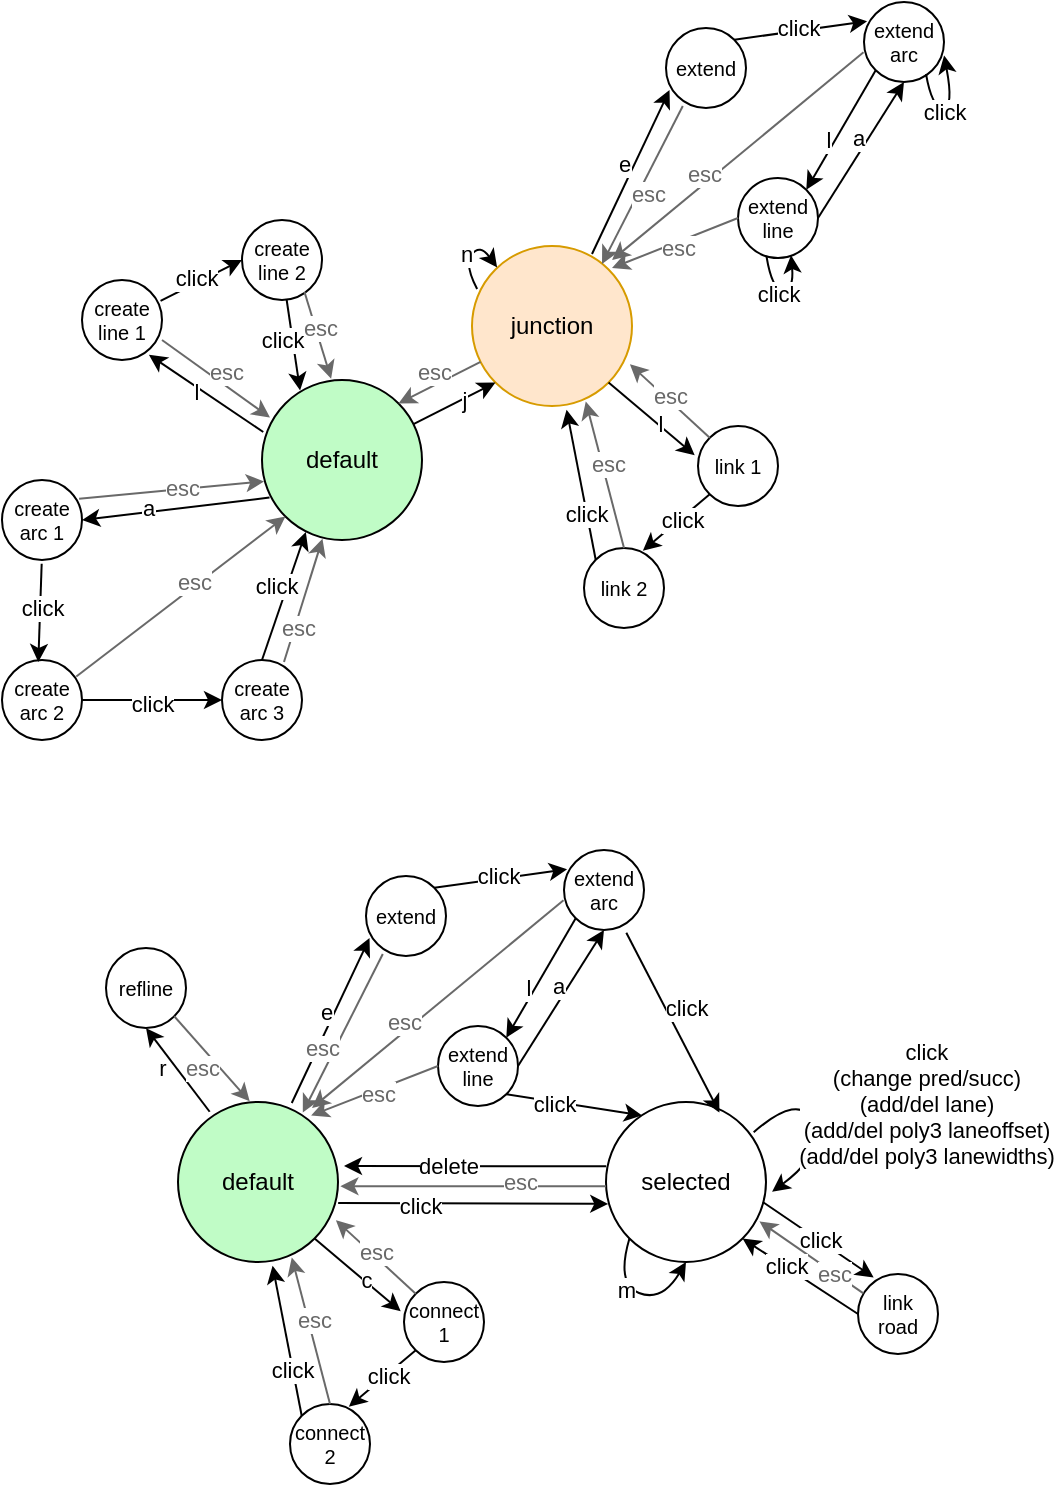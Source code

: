 <mxfile version="21.1.2" type="device">
  <diagram name="페이지-1" id="P8X3MTgk2YeF2idY-879">
    <mxGraphModel dx="477" dy="957" grid="0" gridSize="10" guides="1" tooltips="1" connect="1" arrows="1" fold="1" page="1" pageScale="1" pageWidth="827" pageHeight="1169" math="0" shadow="0">
      <root>
        <mxCell id="0" />
        <mxCell id="1" parent="0" />
        <mxCell id="Wy4BCRka2XQ0IbTexJsx-1" value="default" style="ellipse;whiteSpace=wrap;html=1;aspect=fixed;fillColor=#C0FCC6;" parent="1" vertex="1">
          <mxGeometry x="200" y="520" width="80" height="80" as="geometry" />
        </mxCell>
        <mxCell id="Wy4BCRka2XQ0IbTexJsx-3" value="create arc 3" style="ellipse;whiteSpace=wrap;html=1;aspect=fixed;fontSize=10;" parent="1" vertex="1">
          <mxGeometry x="180" y="660" width="40" height="40" as="geometry" />
        </mxCell>
        <mxCell id="Wy4BCRka2XQ0IbTexJsx-11" value="create arc 1" style="ellipse;whiteSpace=wrap;html=1;aspect=fixed;fontSize=10;" parent="1" vertex="1">
          <mxGeometry x="70" y="570" width="40" height="40" as="geometry" />
        </mxCell>
        <mxCell id="Wy4BCRka2XQ0IbTexJsx-12" value="" style="endArrow=classic;html=1;rounded=0;exitX=0.047;exitY=0.735;exitDx=0;exitDy=0;entryX=1;entryY=0.5;entryDx=0;entryDy=0;exitPerimeter=0;" parent="1" source="Wy4BCRka2XQ0IbTexJsx-1" target="Wy4BCRka2XQ0IbTexJsx-11" edge="1">
          <mxGeometry width="50" height="50" relative="1" as="geometry">
            <mxPoint x="450" y="570" as="sourcePoint" />
            <mxPoint x="530" y="570" as="targetPoint" />
          </mxGeometry>
        </mxCell>
        <mxCell id="Wy4BCRka2XQ0IbTexJsx-13" value="a" style="edgeLabel;html=1;align=center;verticalAlign=middle;resizable=0;points=[];" parent="Wy4BCRka2XQ0IbTexJsx-12" vertex="1" connectable="0">
          <mxGeometry x="0.16" y="-1" relative="1" as="geometry">
            <mxPoint x="-6" y="-1" as="offset" />
          </mxGeometry>
        </mxCell>
        <mxCell id="Wy4BCRka2XQ0IbTexJsx-14" value="create arc 2" style="ellipse;whiteSpace=wrap;html=1;aspect=fixed;fontSize=10;" parent="1" vertex="1">
          <mxGeometry x="70" y="660" width="40" height="40" as="geometry" />
        </mxCell>
        <mxCell id="Wy4BCRka2XQ0IbTexJsx-15" value="" style="endArrow=classic;html=1;rounded=0;exitX=0.496;exitY=1.046;exitDx=0;exitDy=0;entryX=0.454;entryY=0.025;entryDx=0;entryDy=0;entryPerimeter=0;exitPerimeter=0;" parent="1" source="Wy4BCRka2XQ0IbTexJsx-11" target="Wy4BCRka2XQ0IbTexJsx-14" edge="1">
          <mxGeometry width="50" height="50" relative="1" as="geometry">
            <mxPoint x="290" y="570" as="sourcePoint" />
            <mxPoint x="370" y="570" as="targetPoint" />
          </mxGeometry>
        </mxCell>
        <mxCell id="Wy4BCRka2XQ0IbTexJsx-16" value="click" style="edgeLabel;html=1;align=center;verticalAlign=middle;resizable=0;points=[];" parent="Wy4BCRka2XQ0IbTexJsx-15" vertex="1" connectable="0">
          <mxGeometry x="0.152" relative="1" as="geometry">
            <mxPoint x="1" y="-7" as="offset" />
          </mxGeometry>
        </mxCell>
        <mxCell id="Wy4BCRka2XQ0IbTexJsx-17" value="" style="endArrow=classic;html=1;rounded=0;exitX=1;exitY=0.5;exitDx=0;exitDy=0;entryX=0;entryY=0.5;entryDx=0;entryDy=0;" parent="1" source="Wy4BCRka2XQ0IbTexJsx-14" target="Wy4BCRka2XQ0IbTexJsx-3" edge="1">
          <mxGeometry width="50" height="50" relative="1" as="geometry">
            <mxPoint x="270" y="690" as="sourcePoint" />
            <mxPoint x="310" y="690" as="targetPoint" />
          </mxGeometry>
        </mxCell>
        <mxCell id="Wy4BCRka2XQ0IbTexJsx-18" value="click" style="edgeLabel;html=1;align=center;verticalAlign=middle;resizable=0;points=[];" parent="Wy4BCRka2XQ0IbTexJsx-17" vertex="1" connectable="0">
          <mxGeometry x="0.152" relative="1" as="geometry">
            <mxPoint x="-6" y="2" as="offset" />
          </mxGeometry>
        </mxCell>
        <mxCell id="Wy4BCRka2XQ0IbTexJsx-19" value="" style="endArrow=classic;html=1;rounded=0;exitX=0.5;exitY=0;exitDx=0;exitDy=0;entryX=0.274;entryY=0.95;entryDx=0;entryDy=0;entryPerimeter=0;" parent="1" source="Wy4BCRka2XQ0IbTexJsx-3" target="Wy4BCRka2XQ0IbTexJsx-1" edge="1">
          <mxGeometry width="50" height="50" relative="1" as="geometry">
            <mxPoint x="350" y="690" as="sourcePoint" />
            <mxPoint x="390" y="690" as="targetPoint" />
          </mxGeometry>
        </mxCell>
        <mxCell id="Wy4BCRka2XQ0IbTexJsx-20" value="click" style="edgeLabel;html=1;align=center;verticalAlign=middle;resizable=0;points=[];" parent="Wy4BCRka2XQ0IbTexJsx-19" vertex="1" connectable="0">
          <mxGeometry x="0.152" relative="1" as="geometry">
            <mxPoint x="-6" as="offset" />
          </mxGeometry>
        </mxCell>
        <mxCell id="Wy4BCRka2XQ0IbTexJsx-26" value="create line 1" style="ellipse;whiteSpace=wrap;html=1;aspect=fixed;fontSize=10;" parent="1" vertex="1">
          <mxGeometry x="110" y="470" width="40" height="40" as="geometry" />
        </mxCell>
        <mxCell id="Wy4BCRka2XQ0IbTexJsx-28" value="create line 2" style="ellipse;whiteSpace=wrap;html=1;aspect=fixed;fontSize=10;" parent="1" vertex="1">
          <mxGeometry x="190" y="440" width="40" height="40" as="geometry" />
        </mxCell>
        <mxCell id="Wy4BCRka2XQ0IbTexJsx-29" value="" style="endArrow=classic;html=1;rounded=0;exitX=0.982;exitY=0.261;exitDx=0;exitDy=0;entryX=0;entryY=0.5;entryDx=0;entryDy=0;exitPerimeter=0;" parent="1" source="Wy4BCRka2XQ0IbTexJsx-26" target="Wy4BCRka2XQ0IbTexJsx-28" edge="1">
          <mxGeometry width="50" height="50" relative="1" as="geometry">
            <mxPoint x="396" y="484" as="sourcePoint" />
            <mxPoint x="278" y="542" as="targetPoint" />
          </mxGeometry>
        </mxCell>
        <mxCell id="Wy4BCRka2XQ0IbTexJsx-30" value="click" style="edgeLabel;html=1;align=center;verticalAlign=middle;resizable=0;points=[];" parent="Wy4BCRka2XQ0IbTexJsx-29" vertex="1" connectable="0">
          <mxGeometry x="0.152" relative="1" as="geometry">
            <mxPoint x="-6" as="offset" />
          </mxGeometry>
        </mxCell>
        <mxCell id="Wy4BCRka2XQ0IbTexJsx-31" value="" style="endArrow=classic;html=1;rounded=0;exitX=0.558;exitY=0.997;exitDx=0;exitDy=0;entryX=0.238;entryY=0.065;entryDx=0;entryDy=0;exitPerimeter=0;entryPerimeter=0;" parent="1" source="Wy4BCRka2XQ0IbTexJsx-28" target="Wy4BCRka2XQ0IbTexJsx-1" edge="1">
          <mxGeometry width="50" height="50" relative="1" as="geometry">
            <mxPoint x="396" y="484" as="sourcePoint" />
            <mxPoint x="278" y="542" as="targetPoint" />
          </mxGeometry>
        </mxCell>
        <mxCell id="Wy4BCRka2XQ0IbTexJsx-32" value="click" style="edgeLabel;html=1;align=center;verticalAlign=middle;resizable=0;points=[];" parent="Wy4BCRka2XQ0IbTexJsx-31" vertex="1" connectable="0">
          <mxGeometry x="0.152" relative="1" as="geometry">
            <mxPoint x="-6" y="-6" as="offset" />
          </mxGeometry>
        </mxCell>
        <mxCell id="Wy4BCRka2XQ0IbTexJsx-33" value="" style="endArrow=classic;html=1;rounded=0;exitX=0.008;exitY=0.325;exitDx=0;exitDy=0;entryX=0.836;entryY=0.935;entryDx=0;entryDy=0;entryPerimeter=0;exitPerimeter=0;" parent="1" source="Wy4BCRka2XQ0IbTexJsx-1" target="Wy4BCRka2XQ0IbTexJsx-26" edge="1">
          <mxGeometry width="50" height="50" relative="1" as="geometry">
            <mxPoint x="410" y="530" as="sourcePoint" />
            <mxPoint x="410" y="490" as="targetPoint" />
          </mxGeometry>
        </mxCell>
        <mxCell id="Wy4BCRka2XQ0IbTexJsx-34" value="l" style="edgeLabel;html=1;align=center;verticalAlign=middle;resizable=0;points=[];" parent="Wy4BCRka2XQ0IbTexJsx-33" vertex="1" connectable="0">
          <mxGeometry x="0.16" y="-1" relative="1" as="geometry">
            <mxPoint x="-1" y="3" as="offset" />
          </mxGeometry>
        </mxCell>
        <mxCell id="Wy4BCRka2XQ0IbTexJsx-68" value="" style="endArrow=classic;html=1;rounded=0;exitX=1;exitY=0.75;exitDx=0;exitDy=0;entryX=0.05;entryY=0.235;entryDx=0;entryDy=0;entryPerimeter=0;strokeColor=#696969;exitPerimeter=0;" parent="1" source="Wy4BCRka2XQ0IbTexJsx-26" target="Wy4BCRka2XQ0IbTexJsx-1" edge="1">
          <mxGeometry width="50" height="50" relative="1" as="geometry">
            <mxPoint x="150" y="500" as="sourcePoint" />
            <mxPoint x="262" y="525" as="targetPoint" />
          </mxGeometry>
        </mxCell>
        <mxCell id="Wy4BCRka2XQ0IbTexJsx-69" value="esc" style="edgeLabel;html=1;align=center;verticalAlign=middle;resizable=0;points=[];fontColor=#696969;" parent="Wy4BCRka2XQ0IbTexJsx-68" vertex="1" connectable="0">
          <mxGeometry x="0.152" relative="1" as="geometry">
            <mxPoint y="-7" as="offset" />
          </mxGeometry>
        </mxCell>
        <mxCell id="Wy4BCRka2XQ0IbTexJsx-70" value="" style="endArrow=classic;html=1;rounded=0;entryX=0.432;entryY=-0.008;entryDx=0;entryDy=0;entryPerimeter=0;strokeColor=#696969;exitX=0.781;exitY=0.9;exitDx=0;exitDy=0;exitPerimeter=0;" parent="1" source="Wy4BCRka2XQ0IbTexJsx-28" target="Wy4BCRka2XQ0IbTexJsx-1" edge="1">
          <mxGeometry width="50" height="50" relative="1" as="geometry">
            <mxPoint x="220" y="480" as="sourcePoint" />
            <mxPoint x="214" y="549" as="targetPoint" />
          </mxGeometry>
        </mxCell>
        <mxCell id="Wy4BCRka2XQ0IbTexJsx-71" value="esc" style="edgeLabel;html=1;align=center;verticalAlign=middle;resizable=0;points=[];fontColor=#696969;" parent="Wy4BCRka2XQ0IbTexJsx-70" vertex="1" connectable="0">
          <mxGeometry x="0.152" relative="1" as="geometry">
            <mxPoint y="-7" as="offset" />
          </mxGeometry>
        </mxCell>
        <mxCell id="Wy4BCRka2XQ0IbTexJsx-72" value="" style="endArrow=classic;html=1;rounded=0;exitX=0.964;exitY=0.233;exitDx=0;exitDy=0;entryX=0.013;entryY=0.634;entryDx=0;entryDy=0;entryPerimeter=0;strokeColor=#696969;exitPerimeter=0;" parent="1" source="Wy4BCRka2XQ0IbTexJsx-11" target="Wy4BCRka2XQ0IbTexJsx-1" edge="1">
          <mxGeometry width="50" height="50" relative="1" as="geometry">
            <mxPoint x="160" y="510" as="sourcePoint" />
            <mxPoint x="214" y="549" as="targetPoint" />
          </mxGeometry>
        </mxCell>
        <mxCell id="Wy4BCRka2XQ0IbTexJsx-73" value="esc" style="edgeLabel;html=1;align=center;verticalAlign=middle;resizable=0;points=[];fontColor=#696969;" parent="Wy4BCRka2XQ0IbTexJsx-72" vertex="1" connectable="0">
          <mxGeometry x="0.152" relative="1" as="geometry">
            <mxPoint x="-2" y="-1" as="offset" />
          </mxGeometry>
        </mxCell>
        <mxCell id="Wy4BCRka2XQ0IbTexJsx-74" value="" style="endArrow=classic;html=1;rounded=0;exitX=0.929;exitY=0.206;exitDx=0;exitDy=0;entryX=0;entryY=1;entryDx=0;entryDy=0;strokeColor=#696969;exitPerimeter=0;" parent="1" source="Wy4BCRka2XQ0IbTexJsx-14" target="Wy4BCRka2XQ0IbTexJsx-1" edge="1">
          <mxGeometry width="50" height="50" relative="1" as="geometry">
            <mxPoint x="119" y="589" as="sourcePoint" />
            <mxPoint x="211" y="581" as="targetPoint" />
          </mxGeometry>
        </mxCell>
        <mxCell id="Wy4BCRka2XQ0IbTexJsx-75" value="esc" style="edgeLabel;html=1;align=center;verticalAlign=middle;resizable=0;points=[];fontColor=#696969;" parent="Wy4BCRka2XQ0IbTexJsx-74" vertex="1" connectable="0">
          <mxGeometry x="0.152" relative="1" as="geometry">
            <mxPoint x="-2" y="-1" as="offset" />
          </mxGeometry>
        </mxCell>
        <mxCell id="Wy4BCRka2XQ0IbTexJsx-76" value="" style="endArrow=classic;html=1;rounded=0;entryX=0.378;entryY=0.992;entryDx=0;entryDy=0;strokeColor=#696969;entryPerimeter=0;" parent="1" target="Wy4BCRka2XQ0IbTexJsx-1" edge="1">
          <mxGeometry width="50" height="50" relative="1" as="geometry">
            <mxPoint x="211" y="661" as="sourcePoint" />
            <mxPoint x="222" y="598" as="targetPoint" />
          </mxGeometry>
        </mxCell>
        <mxCell id="Wy4BCRka2XQ0IbTexJsx-77" value="esc" style="edgeLabel;html=1;align=center;verticalAlign=middle;resizable=0;points=[];fontColor=#696969;" parent="Wy4BCRka2XQ0IbTexJsx-76" vertex="1" connectable="0">
          <mxGeometry x="0.152" relative="1" as="geometry">
            <mxPoint x="-4" y="18" as="offset" />
          </mxGeometry>
        </mxCell>
        <mxCell id="CQLvAE1P5MdfiDLtQm7z-13" value="default" style="ellipse;whiteSpace=wrap;html=1;aspect=fixed;fillColor=#C0FCC6;" parent="1" vertex="1">
          <mxGeometry x="158" y="881" width="80" height="80" as="geometry" />
        </mxCell>
        <mxCell id="CQLvAE1P5MdfiDLtQm7z-14" value="selected" style="ellipse;whiteSpace=wrap;html=1;aspect=fixed;" parent="1" vertex="1">
          <mxGeometry x="372" y="881" width="80" height="80" as="geometry" />
        </mxCell>
        <mxCell id="CQLvAE1P5MdfiDLtQm7z-15" value="" style="endArrow=classic;html=1;rounded=0;exitX=1.001;exitY=0.631;exitDx=0;exitDy=0;entryX=0.014;entryY=0.637;entryDx=0;entryDy=0;exitPerimeter=0;entryPerimeter=0;" parent="1" source="CQLvAE1P5MdfiDLtQm7z-13" target="CQLvAE1P5MdfiDLtQm7z-14" edge="1">
          <mxGeometry width="50" height="50" relative="1" as="geometry">
            <mxPoint x="78" y="931" as="sourcePoint" />
            <mxPoint x="168" y="931" as="targetPoint" />
          </mxGeometry>
        </mxCell>
        <mxCell id="CQLvAE1P5MdfiDLtQm7z-16" value="click" style="edgeLabel;html=1;align=center;verticalAlign=middle;resizable=0;points=[];" parent="CQLvAE1P5MdfiDLtQm7z-15" vertex="1" connectable="0">
          <mxGeometry x="0.152" relative="1" as="geometry">
            <mxPoint x="-37" y="1" as="offset" />
          </mxGeometry>
        </mxCell>
        <mxCell id="CQLvAE1P5MdfiDLtQm7z-17" value="" style="endArrow=classic;html=1;rounded=0;exitX=1;exitY=0.5;exitDx=0;exitDy=0;entryX=0.5;entryY=1;entryDx=0;entryDy=0;" parent="1" source="CQLvAE1P5MdfiDLtQm7z-19" target="CQLvAE1P5MdfiDLtQm7z-39" edge="1">
          <mxGeometry width="50" height="50" relative="1" as="geometry">
            <mxPoint x="248" y="931" as="sourcePoint" />
            <mxPoint x="414" y="814" as="targetPoint" />
          </mxGeometry>
        </mxCell>
        <mxCell id="CQLvAE1P5MdfiDLtQm7z-18" value="a" style="edgeLabel;html=1;align=center;verticalAlign=middle;resizable=0;points=[];" parent="CQLvAE1P5MdfiDLtQm7z-17" vertex="1" connectable="0">
          <mxGeometry x="0.16" y="-1" relative="1" as="geometry">
            <mxPoint x="-6" y="-1" as="offset" />
          </mxGeometry>
        </mxCell>
        <mxCell id="CQLvAE1P5MdfiDLtQm7z-19" value="extend line" style="ellipse;whiteSpace=wrap;html=1;aspect=fixed;fontSize=10;" parent="1" vertex="1">
          <mxGeometry x="288" y="843" width="40" height="40" as="geometry" />
        </mxCell>
        <mxCell id="CQLvAE1P5MdfiDLtQm7z-20" value="" style="endArrow=classic;html=1;rounded=0;exitX=0;exitY=1;exitDx=0;exitDy=0;entryX=1;entryY=0;entryDx=0;entryDy=0;" parent="1" source="CQLvAE1P5MdfiDLtQm7z-39" target="CQLvAE1P5MdfiDLtQm7z-19" edge="1">
          <mxGeometry width="50" height="50" relative="1" as="geometry">
            <mxPoint x="368" y="971" as="sourcePoint" />
            <mxPoint x="368" y="1031" as="targetPoint" />
          </mxGeometry>
        </mxCell>
        <mxCell id="CQLvAE1P5MdfiDLtQm7z-21" value="l" style="edgeLabel;html=1;align=center;verticalAlign=middle;resizable=0;points=[];" parent="CQLvAE1P5MdfiDLtQm7z-20" vertex="1" connectable="0">
          <mxGeometry x="0.16" y="-1" relative="1" as="geometry">
            <mxPoint x="-3" y="1" as="offset" />
          </mxGeometry>
        </mxCell>
        <mxCell id="CQLvAE1P5MdfiDLtQm7z-22" value="" style="endArrow=classic;html=1;rounded=0;exitX=1;exitY=0;exitDx=0;exitDy=0;entryX=0.038;entryY=0.241;entryDx=0;entryDy=0;entryPerimeter=0;" parent="1" source="CQLvAE1P5MdfiDLtQm7z-44" target="CQLvAE1P5MdfiDLtQm7z-39" edge="1">
          <mxGeometry width="50" height="50" relative="1" as="geometry">
            <mxPoint x="354" y="1037" as="sourcePoint" />
            <mxPoint x="236" y="959" as="targetPoint" />
          </mxGeometry>
        </mxCell>
        <mxCell id="CQLvAE1P5MdfiDLtQm7z-23" value="click" style="edgeLabel;html=1;align=center;verticalAlign=middle;resizable=0;points=[];" parent="CQLvAE1P5MdfiDLtQm7z-22" vertex="1" connectable="0">
          <mxGeometry x="0.152" relative="1" as="geometry">
            <mxPoint x="-7" y="-1" as="offset" />
          </mxGeometry>
        </mxCell>
        <mxCell id="CQLvAE1P5MdfiDLtQm7z-26" value="" style="endArrow=classic;html=1;rounded=0;exitX=0;exitY=0.526;exitDx=0;exitDy=0;entryX=1.015;entryY=0.526;entryDx=0;entryDy=0;entryPerimeter=0;exitPerimeter=0;strokeColor=#696969;" parent="1" source="CQLvAE1P5MdfiDLtQm7z-14" target="CQLvAE1P5MdfiDLtQm7z-13" edge="1">
          <mxGeometry width="50" height="50" relative="1" as="geometry">
            <mxPoint x="373.92" y="931.2" as="sourcePoint" />
            <mxPoint x="236" y="930" as="targetPoint" />
          </mxGeometry>
        </mxCell>
        <mxCell id="CQLvAE1P5MdfiDLtQm7z-27" value="esc" style="edgeLabel;html=1;align=center;verticalAlign=middle;resizable=0;points=[];fontColor=#696969;" parent="CQLvAE1P5MdfiDLtQm7z-26" vertex="1" connectable="0">
          <mxGeometry x="0.152" relative="1" as="geometry">
            <mxPoint x="33" y="-2" as="offset" />
          </mxGeometry>
        </mxCell>
        <mxCell id="CQLvAE1P5MdfiDLtQm7z-28" value="" style="endArrow=classic;html=1;rounded=0;exitX=1;exitY=1;exitDx=0;exitDy=0;entryX=-0.041;entryY=0.366;entryDx=0;entryDy=0;entryPerimeter=0;" parent="1" source="CQLvAE1P5MdfiDLtQm7z-13" target="CQLvAE1P5MdfiDLtQm7z-30" edge="1">
          <mxGeometry width="50" height="50" relative="1" as="geometry">
            <mxPoint x="508" y="931" as="sourcePoint" />
            <mxPoint x="448" y="921" as="targetPoint" />
          </mxGeometry>
        </mxCell>
        <mxCell id="CQLvAE1P5MdfiDLtQm7z-29" value="c" style="edgeLabel;html=1;align=center;verticalAlign=middle;resizable=0;points=[];labelBorderColor=none;spacingRight=0;" parent="CQLvAE1P5MdfiDLtQm7z-28" vertex="1" connectable="0">
          <mxGeometry x="0.152" relative="1" as="geometry">
            <mxPoint x="1" as="offset" />
          </mxGeometry>
        </mxCell>
        <mxCell id="CQLvAE1P5MdfiDLtQm7z-30" value="connect 1" style="ellipse;whiteSpace=wrap;html=1;aspect=fixed;fontSize=10;" parent="1" vertex="1">
          <mxGeometry x="271" y="971" width="40" height="40" as="geometry" />
        </mxCell>
        <mxCell id="CQLvAE1P5MdfiDLtQm7z-31" value="" style="endArrow=classic;html=1;rounded=0;exitX=0;exitY=1;exitDx=0;exitDy=0;entryX=0.735;entryY=0.034;entryDx=0;entryDy=0;entryPerimeter=0;" parent="1" source="CQLvAE1P5MdfiDLtQm7z-30" target="CQLvAE1P5MdfiDLtQm7z-49" edge="1">
          <mxGeometry width="50" height="50" relative="1" as="geometry">
            <mxPoint x="278" y="961" as="sourcePoint" />
            <mxPoint x="281" y="1097" as="targetPoint" />
          </mxGeometry>
        </mxCell>
        <mxCell id="CQLvAE1P5MdfiDLtQm7z-32" value="click" style="edgeLabel;html=1;align=center;verticalAlign=middle;resizable=0;points=[];" parent="CQLvAE1P5MdfiDLtQm7z-31" vertex="1" connectable="0">
          <mxGeometry x="0.152" relative="1" as="geometry">
            <mxPoint x="5" y="-4" as="offset" />
          </mxGeometry>
        </mxCell>
        <mxCell id="CQLvAE1P5MdfiDLtQm7z-33" value="" style="endArrow=classic;html=1;rounded=0;exitX=0.063;exitY=0.252;exitDx=0;exitDy=0;exitPerimeter=0;" parent="1" edge="1">
          <mxGeometry width="50" height="50" relative="1" as="geometry">
            <mxPoint x="372.04" y="913.16" as="sourcePoint" />
            <mxPoint x="241" y="913" as="targetPoint" />
          </mxGeometry>
        </mxCell>
        <mxCell id="CQLvAE1P5MdfiDLtQm7z-34" value="delete" style="edgeLabel;html=1;align=center;verticalAlign=middle;resizable=0;points=[];" parent="CQLvAE1P5MdfiDLtQm7z-33" vertex="1" connectable="0">
          <mxGeometry x="0.152" relative="1" as="geometry">
            <mxPoint x="-4" as="offset" />
          </mxGeometry>
        </mxCell>
        <mxCell id="CQLvAE1P5MdfiDLtQm7z-35" value="" style="endArrow=classic;html=1;rounded=0;exitX=0;exitY=0;exitDx=0;exitDy=0;entryX=0.987;entryY=0.739;entryDx=0;entryDy=0;entryPerimeter=0;strokeColor=#696969;" parent="1" source="CQLvAE1P5MdfiDLtQm7z-30" target="CQLvAE1P5MdfiDLtQm7z-13" edge="1">
          <mxGeometry width="50" height="50" relative="1" as="geometry">
            <mxPoint x="384" y="946" as="sourcePoint" />
            <mxPoint x="246" y="945" as="targetPoint" />
          </mxGeometry>
        </mxCell>
        <mxCell id="CQLvAE1P5MdfiDLtQm7z-36" value="esc" style="edgeLabel;html=1;align=center;verticalAlign=middle;resizable=0;points=[];fontColor=#696969;" parent="CQLvAE1P5MdfiDLtQm7z-35" vertex="1" connectable="0">
          <mxGeometry x="0.152" relative="1" as="geometry">
            <mxPoint x="3" as="offset" />
          </mxGeometry>
        </mxCell>
        <mxCell id="CQLvAE1P5MdfiDLtQm7z-37" value="" style="endArrow=classic;html=1;rounded=0;exitX=0;exitY=0.5;exitDx=0;exitDy=0;entryX=0.832;entryY=0.084;entryDx=0;entryDy=0;entryPerimeter=0;strokeColor=#696969;" parent="1" source="CQLvAE1P5MdfiDLtQm7z-19" target="CQLvAE1P5MdfiDLtQm7z-13" edge="1">
          <mxGeometry width="50" height="50" relative="1" as="geometry">
            <mxPoint x="384" y="946" as="sourcePoint" />
            <mxPoint x="246" y="945" as="targetPoint" />
          </mxGeometry>
        </mxCell>
        <mxCell id="CQLvAE1P5MdfiDLtQm7z-38" value="esc" style="edgeLabel;html=1;align=center;verticalAlign=middle;resizable=0;points=[];fontColor=#696969;" parent="CQLvAE1P5MdfiDLtQm7z-37" vertex="1" connectable="0">
          <mxGeometry x="0.152" relative="1" as="geometry">
            <mxPoint x="6" as="offset" />
          </mxGeometry>
        </mxCell>
        <mxCell id="CQLvAE1P5MdfiDLtQm7z-39" value="extend arc" style="ellipse;whiteSpace=wrap;html=1;aspect=fixed;fontSize=10;" parent="1" vertex="1">
          <mxGeometry x="351" y="755" width="40" height="40" as="geometry" />
        </mxCell>
        <mxCell id="CQLvAE1P5MdfiDLtQm7z-40" value="" style="endArrow=classic;html=1;rounded=0;entryX=0.709;entryY=0.066;entryDx=0;entryDy=0;entryPerimeter=0;exitX=0.779;exitY=1.034;exitDx=0;exitDy=0;exitPerimeter=0;" parent="1" source="CQLvAE1P5MdfiDLtQm7z-39" target="CQLvAE1P5MdfiDLtQm7z-14" edge="1">
          <mxGeometry width="50" height="50" relative="1" as="geometry">
            <mxPoint x="418.002" y="808.002" as="sourcePoint" />
            <mxPoint x="424.66" y="884.14" as="targetPoint" />
          </mxGeometry>
        </mxCell>
        <mxCell id="CQLvAE1P5MdfiDLtQm7z-41" value="click" style="edgeLabel;html=1;align=center;verticalAlign=middle;resizable=0;points=[];" parent="CQLvAE1P5MdfiDLtQm7z-40" vertex="1" connectable="0">
          <mxGeometry x="0.152" relative="1" as="geometry">
            <mxPoint x="3" y="-15" as="offset" />
          </mxGeometry>
        </mxCell>
        <mxCell id="CQLvAE1P5MdfiDLtQm7z-42" value="" style="endArrow=classic;html=1;rounded=0;exitX=-0.006;exitY=0.628;exitDx=0;exitDy=0;strokeColor=#696969;exitPerimeter=0;" parent="1" source="CQLvAE1P5MdfiDLtQm7z-39" edge="1">
          <mxGeometry width="50" height="50" relative="1" as="geometry">
            <mxPoint x="327" y="969" as="sourcePoint" />
            <mxPoint x="225" y="884" as="targetPoint" />
          </mxGeometry>
        </mxCell>
        <mxCell id="CQLvAE1P5MdfiDLtQm7z-43" value="esc" style="edgeLabel;html=1;align=center;verticalAlign=middle;resizable=0;points=[];fontColor=#696969;" parent="CQLvAE1P5MdfiDLtQm7z-42" vertex="1" connectable="0">
          <mxGeometry x="0.152" relative="1" as="geometry">
            <mxPoint x="-8" y="1" as="offset" />
          </mxGeometry>
        </mxCell>
        <mxCell id="CQLvAE1P5MdfiDLtQm7z-44" value="extend" style="ellipse;whiteSpace=wrap;html=1;aspect=fixed;fontSize=10;" parent="1" vertex="1">
          <mxGeometry x="252" y="768" width="40" height="40" as="geometry" />
        </mxCell>
        <mxCell id="CQLvAE1P5MdfiDLtQm7z-45" value="" style="endArrow=classic;html=1;rounded=0;exitX=0.711;exitY=0.006;exitDx=0;exitDy=0;entryX=0.044;entryY=0.776;entryDx=0;entryDy=0;entryPerimeter=0;exitPerimeter=0;" parent="1" source="CQLvAE1P5MdfiDLtQm7z-13" target="CQLvAE1P5MdfiDLtQm7z-44" edge="1">
          <mxGeometry width="50" height="50" relative="1" as="geometry">
            <mxPoint x="334" y="736" as="sourcePoint" />
            <mxPoint x="236" y="903" as="targetPoint" />
          </mxGeometry>
        </mxCell>
        <mxCell id="CQLvAE1P5MdfiDLtQm7z-46" value="e" style="edgeLabel;html=1;align=center;verticalAlign=middle;resizable=0;points=[];" parent="CQLvAE1P5MdfiDLtQm7z-45" vertex="1" connectable="0">
          <mxGeometry x="0.152" relative="1" as="geometry">
            <mxPoint x="-6" y="2" as="offset" />
          </mxGeometry>
        </mxCell>
        <mxCell id="CQLvAE1P5MdfiDLtQm7z-47" value="" style="endArrow=classic;html=1;rounded=0;exitX=1;exitY=1;exitDx=0;exitDy=0;entryX=0.226;entryY=0.084;entryDx=0;entryDy=0;entryPerimeter=0;" parent="1" source="CQLvAE1P5MdfiDLtQm7z-19" target="CQLvAE1P5MdfiDLtQm7z-14" edge="1">
          <mxGeometry width="50" height="50" relative="1" as="geometry">
            <mxPoint x="306" y="825" as="sourcePoint" />
            <mxPoint x="339" y="742" as="targetPoint" />
          </mxGeometry>
        </mxCell>
        <mxCell id="CQLvAE1P5MdfiDLtQm7z-48" value="click" style="edgeLabel;html=1;align=center;verticalAlign=middle;resizable=0;points=[];" parent="CQLvAE1P5MdfiDLtQm7z-47" vertex="1" connectable="0">
          <mxGeometry x="0.152" relative="1" as="geometry">
            <mxPoint x="-15" y="-1" as="offset" />
          </mxGeometry>
        </mxCell>
        <mxCell id="CQLvAE1P5MdfiDLtQm7z-49" value="connect 2" style="ellipse;whiteSpace=wrap;html=1;aspect=fixed;fontSize=10;" parent="1" vertex="1">
          <mxGeometry x="214" y="1032" width="40" height="40" as="geometry" />
        </mxCell>
        <mxCell id="CQLvAE1P5MdfiDLtQm7z-50" value="" style="endArrow=classic;html=1;rounded=0;exitX=0;exitY=0;exitDx=0;exitDy=0;entryX=0.591;entryY=1.023;entryDx=0;entryDy=0;entryPerimeter=0;" parent="1" source="CQLvAE1P5MdfiDLtQm7z-49" target="CQLvAE1P5MdfiDLtQm7z-13" edge="1">
          <mxGeometry width="50" height="50" relative="1" as="geometry">
            <mxPoint x="287" y="1015" as="sourcePoint" />
            <mxPoint x="253" y="1043" as="targetPoint" />
          </mxGeometry>
        </mxCell>
        <mxCell id="CQLvAE1P5MdfiDLtQm7z-51" value="click" style="edgeLabel;html=1;align=center;verticalAlign=middle;resizable=0;points=[];" parent="CQLvAE1P5MdfiDLtQm7z-50" vertex="1" connectable="0">
          <mxGeometry x="0.152" relative="1" as="geometry">
            <mxPoint x="3" y="20" as="offset" />
          </mxGeometry>
        </mxCell>
        <mxCell id="CQLvAE1P5MdfiDLtQm7z-52" value="" style="endArrow=classic;html=1;rounded=0;exitX=0.5;exitY=0;exitDx=0;exitDy=0;entryX=0.711;entryY=0.972;entryDx=0;entryDy=0;entryPerimeter=0;strokeColor=#696969;" parent="1" source="CQLvAE1P5MdfiDLtQm7z-49" target="CQLvAE1P5MdfiDLtQm7z-13" edge="1">
          <mxGeometry width="50" height="50" relative="1" as="geometry">
            <mxPoint x="287" y="987" as="sourcePoint" />
            <mxPoint x="247" y="950" as="targetPoint" />
          </mxGeometry>
        </mxCell>
        <mxCell id="CQLvAE1P5MdfiDLtQm7z-53" value="esc" style="edgeLabel;html=1;align=center;verticalAlign=middle;resizable=0;points=[];fontColor=#696969;" parent="CQLvAE1P5MdfiDLtQm7z-52" vertex="1" connectable="0">
          <mxGeometry x="0.152" relative="1" as="geometry">
            <mxPoint x="3" as="offset" />
          </mxGeometry>
        </mxCell>
        <mxCell id="CQLvAE1P5MdfiDLtQm7z-54" value="" style="endArrow=classic;html=1;rounded=0;exitX=0.21;exitY=0.975;exitDx=0;exitDy=0;entryX=0.78;entryY=0.066;entryDx=0;entryDy=0;strokeColor=#696969;entryPerimeter=0;exitPerimeter=0;" parent="1" source="CQLvAE1P5MdfiDLtQm7z-44" target="CQLvAE1P5MdfiDLtQm7z-13" edge="1">
          <mxGeometry width="50" height="50" relative="1" as="geometry">
            <mxPoint x="361" y="790" as="sourcePoint" />
            <mxPoint x="230" y="894" as="targetPoint" />
          </mxGeometry>
        </mxCell>
        <mxCell id="CQLvAE1P5MdfiDLtQm7z-55" value="esc" style="edgeLabel;html=1;align=center;verticalAlign=middle;resizable=0;points=[];fontColor=#696969;" parent="CQLvAE1P5MdfiDLtQm7z-54" vertex="1" connectable="0">
          <mxGeometry x="0.152" relative="1" as="geometry">
            <mxPoint x="-8" y="1" as="offset" />
          </mxGeometry>
        </mxCell>
        <mxCell id="CQLvAE1P5MdfiDLtQm7z-56" value="junction" style="ellipse;whiteSpace=wrap;html=1;aspect=fixed;fillColor=#ffe6cc;strokeColor=#d79b00;" parent="1" vertex="1">
          <mxGeometry x="305" y="453" width="80" height="80" as="geometry" />
        </mxCell>
        <mxCell id="CQLvAE1P5MdfiDLtQm7z-57" value="" style="endArrow=classic;html=1;rounded=0;exitX=1;exitY=1;exitDx=0;exitDy=0;entryX=-0.041;entryY=0.366;entryDx=0;entryDy=0;entryPerimeter=0;" parent="1" source="CQLvAE1P5MdfiDLtQm7z-56" target="CQLvAE1P5MdfiDLtQm7z-59" edge="1">
          <mxGeometry width="50" height="50" relative="1" as="geometry">
            <mxPoint x="655" y="503" as="sourcePoint" />
            <mxPoint x="595" y="493" as="targetPoint" />
          </mxGeometry>
        </mxCell>
        <mxCell id="CQLvAE1P5MdfiDLtQm7z-58" value="l" style="edgeLabel;html=1;align=center;verticalAlign=middle;resizable=0;points=[];labelBorderColor=none;spacingRight=0;" parent="CQLvAE1P5MdfiDLtQm7z-57" vertex="1" connectable="0">
          <mxGeometry x="0.152" relative="1" as="geometry">
            <mxPoint x="1" as="offset" />
          </mxGeometry>
        </mxCell>
        <mxCell id="CQLvAE1P5MdfiDLtQm7z-59" value="link 1" style="ellipse;whiteSpace=wrap;html=1;aspect=fixed;fontSize=10;" parent="1" vertex="1">
          <mxGeometry x="418" y="543" width="40" height="40" as="geometry" />
        </mxCell>
        <mxCell id="CQLvAE1P5MdfiDLtQm7z-60" value="" style="endArrow=classic;html=1;rounded=0;exitX=0;exitY=1;exitDx=0;exitDy=0;entryX=0.735;entryY=0.034;entryDx=0;entryDy=0;entryPerimeter=0;" parent="1" source="CQLvAE1P5MdfiDLtQm7z-59" target="CQLvAE1P5MdfiDLtQm7z-64" edge="1">
          <mxGeometry width="50" height="50" relative="1" as="geometry">
            <mxPoint x="425" y="533" as="sourcePoint" />
            <mxPoint x="428" y="669" as="targetPoint" />
          </mxGeometry>
        </mxCell>
        <mxCell id="CQLvAE1P5MdfiDLtQm7z-61" value="click" style="edgeLabel;html=1;align=center;verticalAlign=middle;resizable=0;points=[];" parent="CQLvAE1P5MdfiDLtQm7z-60" vertex="1" connectable="0">
          <mxGeometry x="0.152" relative="1" as="geometry">
            <mxPoint x="5" y="-4" as="offset" />
          </mxGeometry>
        </mxCell>
        <mxCell id="CQLvAE1P5MdfiDLtQm7z-62" value="" style="endArrow=classic;html=1;rounded=0;exitX=0;exitY=0;exitDx=0;exitDy=0;entryX=0.987;entryY=0.739;entryDx=0;entryDy=0;entryPerimeter=0;strokeColor=#696969;" parent="1" source="CQLvAE1P5MdfiDLtQm7z-59" target="CQLvAE1P5MdfiDLtQm7z-56" edge="1">
          <mxGeometry width="50" height="50" relative="1" as="geometry">
            <mxPoint x="531" y="518" as="sourcePoint" />
            <mxPoint x="393" y="517" as="targetPoint" />
          </mxGeometry>
        </mxCell>
        <mxCell id="CQLvAE1P5MdfiDLtQm7z-63" value="esc" style="edgeLabel;html=1;align=center;verticalAlign=middle;resizable=0;points=[];fontColor=#696969;" parent="CQLvAE1P5MdfiDLtQm7z-62" vertex="1" connectable="0">
          <mxGeometry x="0.152" relative="1" as="geometry">
            <mxPoint x="3" as="offset" />
          </mxGeometry>
        </mxCell>
        <mxCell id="CQLvAE1P5MdfiDLtQm7z-64" value="link 2" style="ellipse;whiteSpace=wrap;html=1;aspect=fixed;fontSize=10;" parent="1" vertex="1">
          <mxGeometry x="361" y="604" width="40" height="40" as="geometry" />
        </mxCell>
        <mxCell id="CQLvAE1P5MdfiDLtQm7z-65" value="" style="endArrow=classic;html=1;rounded=0;exitX=0;exitY=0;exitDx=0;exitDy=0;entryX=0.591;entryY=1.023;entryDx=0;entryDy=0;entryPerimeter=0;" parent="1" source="CQLvAE1P5MdfiDLtQm7z-64" target="CQLvAE1P5MdfiDLtQm7z-56" edge="1">
          <mxGeometry width="50" height="50" relative="1" as="geometry">
            <mxPoint x="434" y="587" as="sourcePoint" />
            <mxPoint x="400" y="615" as="targetPoint" />
          </mxGeometry>
        </mxCell>
        <mxCell id="CQLvAE1P5MdfiDLtQm7z-66" value="click" style="edgeLabel;html=1;align=center;verticalAlign=middle;resizable=0;points=[];" parent="CQLvAE1P5MdfiDLtQm7z-65" vertex="1" connectable="0">
          <mxGeometry x="0.152" relative="1" as="geometry">
            <mxPoint x="3" y="20" as="offset" />
          </mxGeometry>
        </mxCell>
        <mxCell id="CQLvAE1P5MdfiDLtQm7z-67" value="" style="endArrow=classic;html=1;rounded=0;exitX=0.5;exitY=0;exitDx=0;exitDy=0;entryX=0.711;entryY=0.972;entryDx=0;entryDy=0;entryPerimeter=0;strokeColor=#696969;" parent="1" source="CQLvAE1P5MdfiDLtQm7z-64" target="CQLvAE1P5MdfiDLtQm7z-56" edge="1">
          <mxGeometry width="50" height="50" relative="1" as="geometry">
            <mxPoint x="434" y="559" as="sourcePoint" />
            <mxPoint x="394" y="522" as="targetPoint" />
          </mxGeometry>
        </mxCell>
        <mxCell id="CQLvAE1P5MdfiDLtQm7z-68" value="esc" style="edgeLabel;html=1;align=center;verticalAlign=middle;resizable=0;points=[];fontColor=#696969;" parent="CQLvAE1P5MdfiDLtQm7z-67" vertex="1" connectable="0">
          <mxGeometry x="0.152" relative="1" as="geometry">
            <mxPoint x="3" as="offset" />
          </mxGeometry>
        </mxCell>
        <mxCell id="23gnhftNtY56dILR7MXB-1" value="" style="endArrow=classic;html=1;rounded=0;entryX=1;entryY=0;entryDx=0;entryDy=0;strokeColor=#696969;" parent="1" source="CQLvAE1P5MdfiDLtQm7z-56" target="Wy4BCRka2XQ0IbTexJsx-1" edge="1">
          <mxGeometry width="50" height="50" relative="1" as="geometry">
            <mxPoint x="160" y="510" as="sourcePoint" />
            <mxPoint x="214" y="549" as="targetPoint" />
          </mxGeometry>
        </mxCell>
        <mxCell id="23gnhftNtY56dILR7MXB-2" value="esc" style="edgeLabel;html=1;align=center;verticalAlign=middle;resizable=0;points=[];fontColor=#696969;" parent="23gnhftNtY56dILR7MXB-1" vertex="1" connectable="0">
          <mxGeometry x="0.152" relative="1" as="geometry">
            <mxPoint y="-7" as="offset" />
          </mxGeometry>
        </mxCell>
        <mxCell id="23gnhftNtY56dILR7MXB-3" value="" style="endArrow=classic;html=1;rounded=0;entryX=0;entryY=1;entryDx=0;entryDy=0;" parent="1" source="Wy4BCRka2XQ0IbTexJsx-1" target="CQLvAE1P5MdfiDLtQm7z-56" edge="1">
          <mxGeometry width="50" height="50" relative="1" as="geometry">
            <mxPoint x="383" y="531" as="sourcePoint" />
            <mxPoint x="426" y="568" as="targetPoint" />
          </mxGeometry>
        </mxCell>
        <mxCell id="23gnhftNtY56dILR7MXB-4" value="j" style="edgeLabel;html=1;align=center;verticalAlign=middle;resizable=0;points=[];labelBorderColor=none;spacingRight=0;" parent="23gnhftNtY56dILR7MXB-3" vertex="1" connectable="0">
          <mxGeometry x="0.152" relative="1" as="geometry">
            <mxPoint x="1" as="offset" />
          </mxGeometry>
        </mxCell>
        <mxCell id="eVd8qrwnKh0IvjzSfpG4-1" value="" style="curved=1;endArrow=classic;html=1;rounded=0;exitX=0;exitY=1;exitDx=0;exitDy=0;entryX=0.5;entryY=1;entryDx=0;entryDy=0;" parent="1" source="CQLvAE1P5MdfiDLtQm7z-14" target="CQLvAE1P5MdfiDLtQm7z-14" edge="1">
          <mxGeometry width="50" height="50" relative="1" as="geometry">
            <mxPoint x="435" y="1035" as="sourcePoint" />
            <mxPoint x="485" y="985" as="targetPoint" />
            <Array as="points">
              <mxPoint x="377" y="972" />
              <mxPoint x="400" y="981" />
            </Array>
          </mxGeometry>
        </mxCell>
        <mxCell id="eVd8qrwnKh0IvjzSfpG4-2" value="m" style="edgeLabel;html=1;align=center;verticalAlign=middle;resizable=0;points=[];" parent="eVd8qrwnKh0IvjzSfpG4-1" vertex="1" connectable="0">
          <mxGeometry x="-0.181" y="-1" relative="1" as="geometry">
            <mxPoint as="offset" />
          </mxGeometry>
        </mxCell>
        <mxCell id="RYes4NquEuqhNPYM1jLE-1" value="refline" style="ellipse;whiteSpace=wrap;html=1;aspect=fixed;fontSize=10;" parent="1" vertex="1">
          <mxGeometry x="122" y="804" width="40" height="40" as="geometry" />
        </mxCell>
        <mxCell id="RYes4NquEuqhNPYM1jLE-2" value="" style="endArrow=classic;html=1;rounded=0;exitX=0.198;exitY=0.061;exitDx=0;exitDy=0;entryX=0.5;entryY=1;entryDx=0;entryDy=0;exitPerimeter=0;" parent="1" source="CQLvAE1P5MdfiDLtQm7z-13" target="RYes4NquEuqhNPYM1jLE-1" edge="1">
          <mxGeometry width="50" height="50" relative="1" as="geometry">
            <mxPoint x="85" y="917" as="sourcePoint" />
            <mxPoint x="106" y="939" as="targetPoint" />
          </mxGeometry>
        </mxCell>
        <mxCell id="RYes4NquEuqhNPYM1jLE-3" value="r" style="edgeLabel;html=1;align=center;verticalAlign=middle;resizable=0;points=[];" parent="RYes4NquEuqhNPYM1jLE-2" vertex="1" connectable="0">
          <mxGeometry x="0.152" relative="1" as="geometry">
            <mxPoint x="-6" y="2" as="offset" />
          </mxGeometry>
        </mxCell>
        <mxCell id="RYes4NquEuqhNPYM1jLE-4" value="" style="endArrow=classic;html=1;rounded=0;exitX=1;exitY=1;exitDx=0;exitDy=0;entryX=0.448;entryY=-0.004;entryDx=0;entryDy=0;strokeColor=#696969;entryPerimeter=0;" parent="1" source="RYes4NquEuqhNPYM1jLE-1" target="CQLvAE1P5MdfiDLtQm7z-13" edge="1">
          <mxGeometry width="50" height="50" relative="1" as="geometry">
            <mxPoint x="231" y="826" as="sourcePoint" />
            <mxPoint x="90" y="922" as="targetPoint" />
          </mxGeometry>
        </mxCell>
        <mxCell id="RYes4NquEuqhNPYM1jLE-5" value="esc" style="edgeLabel;html=1;align=center;verticalAlign=middle;resizable=0;points=[];fontColor=#696969;" parent="RYes4NquEuqhNPYM1jLE-4" vertex="1" connectable="0">
          <mxGeometry x="0.152" relative="1" as="geometry">
            <mxPoint x="-8" y="1" as="offset" />
          </mxGeometry>
        </mxCell>
        <mxCell id="RYes4NquEuqhNPYM1jLE-6" value="" style="curved=1;endArrow=classic;html=1;rounded=0;exitX=0.923;exitY=0.189;exitDx=0;exitDy=0;exitPerimeter=0;entryX=1.038;entryY=0.561;entryDx=0;entryDy=0;entryPerimeter=0;" parent="1" source="CQLvAE1P5MdfiDLtQm7z-14" target="CQLvAE1P5MdfiDLtQm7z-14" edge="1">
          <mxGeometry width="50" height="50" relative="1" as="geometry">
            <mxPoint x="493" y="894" as="sourcePoint" />
            <mxPoint x="524" y="887" as="targetPoint" />
            <Array as="points">
              <mxPoint x="469" y="876" />
              <mxPoint x="482" y="906" />
            </Array>
          </mxGeometry>
        </mxCell>
        <mxCell id="RYes4NquEuqhNPYM1jLE-7" value="click&lt;br&gt;(change pred/succ)&lt;br&gt;(add/del lane)&lt;br&gt;(add/del poly3 laneoffset)&lt;br&gt;(add/del poly3 lanewidths)" style="edgeLabel;html=1;align=center;verticalAlign=middle;resizable=0;points=[];" parent="RYes4NquEuqhNPYM1jLE-6" vertex="1" connectable="0">
          <mxGeometry x="-0.181" y="-1" relative="1" as="geometry">
            <mxPoint x="60" y="-3" as="offset" />
          </mxGeometry>
        </mxCell>
        <mxCell id="RYes4NquEuqhNPYM1jLE-8" value="link&lt;br&gt;road" style="ellipse;whiteSpace=wrap;html=1;aspect=fixed;fontSize=10;" parent="1" vertex="1">
          <mxGeometry x="498" y="967" width="40" height="40" as="geometry" />
        </mxCell>
        <mxCell id="RYes4NquEuqhNPYM1jLE-9" value="" style="endArrow=classic;html=1;rounded=0;exitX=0.98;exitY=0.625;exitDx=0;exitDy=0;entryX=0.196;entryY=0.043;entryDx=0;entryDy=0;exitPerimeter=0;entryPerimeter=0;" parent="1" source="CQLvAE1P5MdfiDLtQm7z-14" target="RYes4NquEuqhNPYM1jLE-8" edge="1">
          <mxGeometry width="50" height="50" relative="1" as="geometry">
            <mxPoint x="550" y="1049" as="sourcePoint" />
            <mxPoint x="482" y="1102" as="targetPoint" />
          </mxGeometry>
        </mxCell>
        <mxCell id="RYes4NquEuqhNPYM1jLE-10" value="click" style="edgeLabel;html=1;align=center;verticalAlign=middle;resizable=0;points=[];" parent="RYes4NquEuqhNPYM1jLE-9" vertex="1" connectable="0">
          <mxGeometry x="0.152" relative="1" as="geometry">
            <mxPoint x="-3" y="-3" as="offset" />
          </mxGeometry>
        </mxCell>
        <mxCell id="RYes4NquEuqhNPYM1jLE-11" value="" style="endArrow=classic;html=1;rounded=0;exitX=0.068;exitY=0.243;exitDx=0;exitDy=0;entryX=0.959;entryY=0.746;entryDx=0;entryDy=0;strokeColor=#696969;entryPerimeter=0;exitPerimeter=0;" parent="1" source="RYes4NquEuqhNPYM1jLE-8" target="CQLvAE1P5MdfiDLtQm7z-14" edge="1">
          <mxGeometry width="50" height="50" relative="1" as="geometry">
            <mxPoint x="607" y="989" as="sourcePoint" />
            <mxPoint x="570" y="1044" as="targetPoint" />
            <Array as="points" />
          </mxGeometry>
        </mxCell>
        <mxCell id="RYes4NquEuqhNPYM1jLE-12" value="esc" style="edgeLabel;html=1;align=center;verticalAlign=middle;resizable=0;points=[];fontColor=#696969;" parent="RYes4NquEuqhNPYM1jLE-11" vertex="1" connectable="0">
          <mxGeometry x="0.152" relative="1" as="geometry">
            <mxPoint x="15" y="11" as="offset" />
          </mxGeometry>
        </mxCell>
        <mxCell id="RYes4NquEuqhNPYM1jLE-13" value="" style="endArrow=classic;html=1;rounded=0;exitX=0;exitY=0.5;exitDx=0;exitDy=0;entryX=1;entryY=1;entryDx=0;entryDy=0;" parent="1" source="RYes4NquEuqhNPYM1jLE-8" target="CQLvAE1P5MdfiDLtQm7z-14" edge="1">
          <mxGeometry width="50" height="50" relative="1" as="geometry">
            <mxPoint x="460" y="941" as="sourcePoint" />
            <mxPoint x="516" y="979" as="targetPoint" />
          </mxGeometry>
        </mxCell>
        <mxCell id="RYes4NquEuqhNPYM1jLE-14" value="click" style="edgeLabel;html=1;align=center;verticalAlign=middle;resizable=0;points=[];" parent="RYes4NquEuqhNPYM1jLE-13" vertex="1" connectable="0">
          <mxGeometry x="0.152" relative="1" as="geometry">
            <mxPoint x="-3" y="-3" as="offset" />
          </mxGeometry>
        </mxCell>
        <mxCell id="EHjsc726FRpQPG0Xm33Y-1" value="" style="curved=1;endArrow=classic;html=1;rounded=0;exitX=0.032;exitY=0.269;exitDx=0;exitDy=0;entryX=0.157;entryY=0.134;entryDx=0;entryDy=0;exitPerimeter=0;entryPerimeter=0;" edge="1" parent="1" source="CQLvAE1P5MdfiDLtQm7z-56" target="CQLvAE1P5MdfiDLtQm7z-56">
          <mxGeometry width="50" height="50" relative="1" as="geometry">
            <mxPoint x="363" y="421" as="sourcePoint" />
            <mxPoint x="391" y="433" as="targetPoint" />
            <Array as="points">
              <mxPoint x="301" y="462" />
              <mxPoint x="309" y="452" />
            </Array>
          </mxGeometry>
        </mxCell>
        <mxCell id="EHjsc726FRpQPG0Xm33Y-2" value="n" style="edgeLabel;html=1;align=center;verticalAlign=middle;resizable=0;points=[];" vertex="1" connectable="0" parent="EHjsc726FRpQPG0Xm33Y-1">
          <mxGeometry x="-0.181" y="-1" relative="1" as="geometry">
            <mxPoint x="-2" y="-4" as="offset" />
          </mxGeometry>
        </mxCell>
        <mxCell id="EHjsc726FRpQPG0Xm33Y-3" value="" style="endArrow=classic;html=1;rounded=0;exitX=1;exitY=0.5;exitDx=0;exitDy=0;entryX=0.5;entryY=1;entryDx=0;entryDy=0;" edge="1" parent="1" source="EHjsc726FRpQPG0Xm33Y-5" target="EHjsc726FRpQPG0Xm33Y-12">
          <mxGeometry width="50" height="50" relative="1" as="geometry">
            <mxPoint x="398" y="507" as="sourcePoint" />
            <mxPoint x="564" y="390" as="targetPoint" />
          </mxGeometry>
        </mxCell>
        <mxCell id="EHjsc726FRpQPG0Xm33Y-4" value="a" style="edgeLabel;html=1;align=center;verticalAlign=middle;resizable=0;points=[];" vertex="1" connectable="0" parent="EHjsc726FRpQPG0Xm33Y-3">
          <mxGeometry x="0.16" y="-1" relative="1" as="geometry">
            <mxPoint x="-6" y="-1" as="offset" />
          </mxGeometry>
        </mxCell>
        <mxCell id="EHjsc726FRpQPG0Xm33Y-5" value="extend line" style="ellipse;whiteSpace=wrap;html=1;aspect=fixed;fontSize=10;" vertex="1" parent="1">
          <mxGeometry x="438" y="419" width="40" height="40" as="geometry" />
        </mxCell>
        <mxCell id="EHjsc726FRpQPG0Xm33Y-6" value="" style="endArrow=classic;html=1;rounded=0;exitX=0;exitY=1;exitDx=0;exitDy=0;entryX=1;entryY=0;entryDx=0;entryDy=0;" edge="1" parent="1" source="EHjsc726FRpQPG0Xm33Y-12" target="EHjsc726FRpQPG0Xm33Y-5">
          <mxGeometry width="50" height="50" relative="1" as="geometry">
            <mxPoint x="518" y="547" as="sourcePoint" />
            <mxPoint x="518" y="607" as="targetPoint" />
          </mxGeometry>
        </mxCell>
        <mxCell id="EHjsc726FRpQPG0Xm33Y-7" value="l" style="edgeLabel;html=1;align=center;verticalAlign=middle;resizable=0;points=[];" vertex="1" connectable="0" parent="EHjsc726FRpQPG0Xm33Y-6">
          <mxGeometry x="0.16" y="-1" relative="1" as="geometry">
            <mxPoint x="-3" y="1" as="offset" />
          </mxGeometry>
        </mxCell>
        <mxCell id="EHjsc726FRpQPG0Xm33Y-8" value="" style="endArrow=classic;html=1;rounded=0;exitX=1;exitY=0;exitDx=0;exitDy=0;entryX=0.038;entryY=0.241;entryDx=0;entryDy=0;entryPerimeter=0;" edge="1" parent="1" source="EHjsc726FRpQPG0Xm33Y-17" target="EHjsc726FRpQPG0Xm33Y-12">
          <mxGeometry width="50" height="50" relative="1" as="geometry">
            <mxPoint x="504" y="613" as="sourcePoint" />
            <mxPoint x="386" y="535" as="targetPoint" />
          </mxGeometry>
        </mxCell>
        <mxCell id="EHjsc726FRpQPG0Xm33Y-9" value="click" style="edgeLabel;html=1;align=center;verticalAlign=middle;resizable=0;points=[];" vertex="1" connectable="0" parent="EHjsc726FRpQPG0Xm33Y-8">
          <mxGeometry x="0.152" relative="1" as="geometry">
            <mxPoint x="-7" y="-1" as="offset" />
          </mxGeometry>
        </mxCell>
        <mxCell id="EHjsc726FRpQPG0Xm33Y-10" value="" style="endArrow=classic;html=1;rounded=0;exitX=0;exitY=0.5;exitDx=0;exitDy=0;entryX=0.832;entryY=0.084;entryDx=0;entryDy=0;entryPerimeter=0;strokeColor=#696969;" edge="1" parent="1" source="EHjsc726FRpQPG0Xm33Y-5">
          <mxGeometry width="50" height="50" relative="1" as="geometry">
            <mxPoint x="534" y="522" as="sourcePoint" />
            <mxPoint x="375" y="464" as="targetPoint" />
          </mxGeometry>
        </mxCell>
        <mxCell id="EHjsc726FRpQPG0Xm33Y-11" value="esc" style="edgeLabel;html=1;align=center;verticalAlign=middle;resizable=0;points=[];fontColor=#696969;" vertex="1" connectable="0" parent="EHjsc726FRpQPG0Xm33Y-10">
          <mxGeometry x="0.152" relative="1" as="geometry">
            <mxPoint x="6" as="offset" />
          </mxGeometry>
        </mxCell>
        <mxCell id="EHjsc726FRpQPG0Xm33Y-12" value="extend arc" style="ellipse;whiteSpace=wrap;html=1;aspect=fixed;fontSize=10;" vertex="1" parent="1">
          <mxGeometry x="501" y="331" width="40" height="40" as="geometry" />
        </mxCell>
        <mxCell id="EHjsc726FRpQPG0Xm33Y-15" value="" style="endArrow=classic;html=1;rounded=0;exitX=-0.006;exitY=0.628;exitDx=0;exitDy=0;strokeColor=#696969;exitPerimeter=0;" edge="1" parent="1" source="EHjsc726FRpQPG0Xm33Y-12">
          <mxGeometry width="50" height="50" relative="1" as="geometry">
            <mxPoint x="477" y="545" as="sourcePoint" />
            <mxPoint x="375" y="460" as="targetPoint" />
          </mxGeometry>
        </mxCell>
        <mxCell id="EHjsc726FRpQPG0Xm33Y-16" value="esc" style="edgeLabel;html=1;align=center;verticalAlign=middle;resizable=0;points=[];fontColor=#696969;" vertex="1" connectable="0" parent="EHjsc726FRpQPG0Xm33Y-15">
          <mxGeometry x="0.152" relative="1" as="geometry">
            <mxPoint x="-8" y="1" as="offset" />
          </mxGeometry>
        </mxCell>
        <mxCell id="EHjsc726FRpQPG0Xm33Y-17" value="extend" style="ellipse;whiteSpace=wrap;html=1;aspect=fixed;fontSize=10;" vertex="1" parent="1">
          <mxGeometry x="402" y="344" width="40" height="40" as="geometry" />
        </mxCell>
        <mxCell id="EHjsc726FRpQPG0Xm33Y-18" value="" style="endArrow=classic;html=1;rounded=0;exitX=0.711;exitY=0.006;exitDx=0;exitDy=0;entryX=0.044;entryY=0.776;entryDx=0;entryDy=0;entryPerimeter=0;exitPerimeter=0;" edge="1" parent="1" target="EHjsc726FRpQPG0Xm33Y-17">
          <mxGeometry width="50" height="50" relative="1" as="geometry">
            <mxPoint x="365" y="457" as="sourcePoint" />
            <mxPoint x="386" y="479" as="targetPoint" />
          </mxGeometry>
        </mxCell>
        <mxCell id="EHjsc726FRpQPG0Xm33Y-19" value="e" style="edgeLabel;html=1;align=center;verticalAlign=middle;resizable=0;points=[];" vertex="1" connectable="0" parent="EHjsc726FRpQPG0Xm33Y-18">
          <mxGeometry x="0.152" relative="1" as="geometry">
            <mxPoint x="-6" y="2" as="offset" />
          </mxGeometry>
        </mxCell>
        <mxCell id="EHjsc726FRpQPG0Xm33Y-22" value="" style="endArrow=classic;html=1;rounded=0;exitX=0.21;exitY=0.975;exitDx=0;exitDy=0;entryX=0.78;entryY=0.066;entryDx=0;entryDy=0;strokeColor=#696969;entryPerimeter=0;exitPerimeter=0;" edge="1" parent="1" source="EHjsc726FRpQPG0Xm33Y-17">
          <mxGeometry width="50" height="50" relative="1" as="geometry">
            <mxPoint x="511" y="366" as="sourcePoint" />
            <mxPoint x="370" y="462" as="targetPoint" />
          </mxGeometry>
        </mxCell>
        <mxCell id="EHjsc726FRpQPG0Xm33Y-23" value="esc" style="edgeLabel;html=1;align=center;verticalAlign=middle;resizable=0;points=[];fontColor=#696969;" vertex="1" connectable="0" parent="EHjsc726FRpQPG0Xm33Y-22">
          <mxGeometry x="0.152" relative="1" as="geometry">
            <mxPoint x="6" y="-2" as="offset" />
          </mxGeometry>
        </mxCell>
        <mxCell id="EHjsc726FRpQPG0Xm33Y-24" value="" style="curved=1;endArrow=classic;html=1;rounded=0;exitX=0.356;exitY=0.978;exitDx=0;exitDy=0;entryX=0.663;entryY=0.965;entryDx=0;entryDy=0;exitPerimeter=0;entryPerimeter=0;" edge="1" parent="1" source="EHjsc726FRpQPG0Xm33Y-5" target="EHjsc726FRpQPG0Xm33Y-5">
          <mxGeometry width="50" height="50" relative="1" as="geometry">
            <mxPoint x="459" y="471.5" as="sourcePoint" />
            <mxPoint x="469" y="460.5" as="targetPoint" />
            <Array as="points">
              <mxPoint x="455" y="475" />
              <mxPoint x="466" y="475" />
            </Array>
          </mxGeometry>
        </mxCell>
        <mxCell id="EHjsc726FRpQPG0Xm33Y-25" value="click" style="edgeLabel;html=1;align=center;verticalAlign=middle;resizable=0;points=[];" vertex="1" connectable="0" parent="EHjsc726FRpQPG0Xm33Y-24">
          <mxGeometry x="-0.181" y="-1" relative="1" as="geometry">
            <mxPoint x="1" y="1" as="offset" />
          </mxGeometry>
        </mxCell>
        <mxCell id="EHjsc726FRpQPG0Xm33Y-26" value="" style="curved=1;endArrow=classic;html=1;rounded=0;exitX=0.356;exitY=0.978;exitDx=0;exitDy=0;entryX=1.001;entryY=0.669;entryDx=0;entryDy=0;exitPerimeter=0;entryPerimeter=0;" edge="1" parent="1" target="EHjsc726FRpQPG0Xm33Y-12">
          <mxGeometry width="50" height="50" relative="1" as="geometry">
            <mxPoint x="532" y="367" as="sourcePoint" />
            <mxPoint x="545" y="367" as="targetPoint" />
            <Array as="points">
              <mxPoint x="535" y="384" />
              <mxPoint x="546" y="384" />
            </Array>
          </mxGeometry>
        </mxCell>
        <mxCell id="EHjsc726FRpQPG0Xm33Y-27" value="click" style="edgeLabel;html=1;align=center;verticalAlign=middle;resizable=0;points=[];" vertex="1" connectable="0" parent="EHjsc726FRpQPG0Xm33Y-26">
          <mxGeometry x="-0.181" y="-1" relative="1" as="geometry">
            <mxPoint x="1" y="1" as="offset" />
          </mxGeometry>
        </mxCell>
      </root>
    </mxGraphModel>
  </diagram>
</mxfile>
